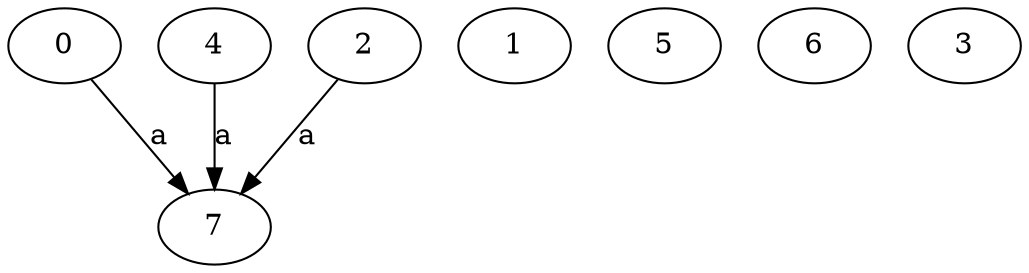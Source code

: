 strict digraph  {
0;
4;
1;
5;
6;
7;
2;
3;
0 -> 7  [label=a];
4 -> 7  [label=a];
2 -> 7  [label=a];
}
